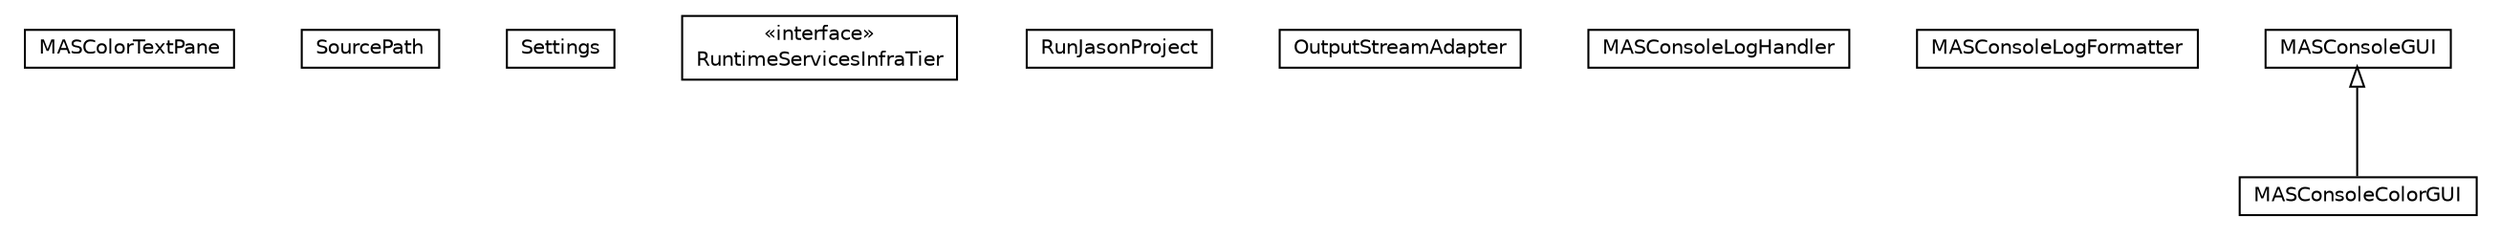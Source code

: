 #!/usr/local/bin/dot
#
# Class diagram 
# Generated by UMLGraph version R5_6 (http://www.umlgraph.org/)
#

digraph G {
	edge [fontname="Helvetica",fontsize=10,labelfontname="Helvetica",labelfontsize=10];
	node [fontname="Helvetica",fontsize=10,shape=plaintext];
	nodesep=0.25;
	ranksep=0.5;
	// jason.runtime.MASColorTextPane
	c6247 [label=<<table title="jason.runtime.MASColorTextPane" border="0" cellborder="1" cellspacing="0" cellpadding="2" port="p" href="./MASColorTextPane.html">
		<tr><td><table border="0" cellspacing="0" cellpadding="1">
<tr><td align="center" balign="center"> MASColorTextPane </td></tr>
		</table></td></tr>
		</table>>, URL="./MASColorTextPane.html", fontname="Helvetica", fontcolor="black", fontsize=10.0];
	// jason.runtime.SourcePath
	c6248 [label=<<table title="jason.runtime.SourcePath" border="0" cellborder="1" cellspacing="0" cellpadding="2" port="p" href="./SourcePath.html">
		<tr><td><table border="0" cellspacing="0" cellpadding="1">
<tr><td align="center" balign="center"> SourcePath </td></tr>
		</table></td></tr>
		</table>>, URL="./SourcePath.html", fontname="Helvetica", fontcolor="black", fontsize=10.0];
	// jason.runtime.Settings
	c6249 [label=<<table title="jason.runtime.Settings" border="0" cellborder="1" cellspacing="0" cellpadding="2" port="p" href="./Settings.html">
		<tr><td><table border="0" cellspacing="0" cellpadding="1">
<tr><td align="center" balign="center"> Settings </td></tr>
		</table></td></tr>
		</table>>, URL="./Settings.html", fontname="Helvetica", fontcolor="black", fontsize=10.0];
	// jason.runtime.RuntimeServicesInfraTier
	c6250 [label=<<table title="jason.runtime.RuntimeServicesInfraTier" border="0" cellborder="1" cellspacing="0" cellpadding="2" port="p" href="./RuntimeServicesInfraTier.html">
		<tr><td><table border="0" cellspacing="0" cellpadding="1">
<tr><td align="center" balign="center"> &#171;interface&#187; </td></tr>
<tr><td align="center" balign="center"> RuntimeServicesInfraTier </td></tr>
		</table></td></tr>
		</table>>, URL="./RuntimeServicesInfraTier.html", fontname="Helvetica", fontcolor="black", fontsize=10.0];
	// jason.runtime.RunJasonProject
	c6251 [label=<<table title="jason.runtime.RunJasonProject" border="0" cellborder="1" cellspacing="0" cellpadding="2" port="p" href="./RunJasonProject.html">
		<tr><td><table border="0" cellspacing="0" cellpadding="1">
<tr><td align="center" balign="center"> RunJasonProject </td></tr>
		</table></td></tr>
		</table>>, URL="./RunJasonProject.html", fontname="Helvetica", fontcolor="black", fontsize=10.0];
	// jason.runtime.OutputStreamAdapter
	c6252 [label=<<table title="jason.runtime.OutputStreamAdapter" border="0" cellborder="1" cellspacing="0" cellpadding="2" port="p" href="./OutputStreamAdapter.html">
		<tr><td><table border="0" cellspacing="0" cellpadding="1">
<tr><td align="center" balign="center"> OutputStreamAdapter </td></tr>
		</table></td></tr>
		</table>>, URL="./OutputStreamAdapter.html", fontname="Helvetica", fontcolor="black", fontsize=10.0];
	// jason.runtime.MASConsoleLogHandler
	c6253 [label=<<table title="jason.runtime.MASConsoleLogHandler" border="0" cellborder="1" cellspacing="0" cellpadding="2" port="p" href="./MASConsoleLogHandler.html">
		<tr><td><table border="0" cellspacing="0" cellpadding="1">
<tr><td align="center" balign="center"> MASConsoleLogHandler </td></tr>
		</table></td></tr>
		</table>>, URL="./MASConsoleLogHandler.html", fontname="Helvetica", fontcolor="black", fontsize=10.0];
	// jason.runtime.MASConsoleLogFormatter
	c6254 [label=<<table title="jason.runtime.MASConsoleLogFormatter" border="0" cellborder="1" cellspacing="0" cellpadding="2" port="p" href="./MASConsoleLogFormatter.html">
		<tr><td><table border="0" cellspacing="0" cellpadding="1">
<tr><td align="center" balign="center"> MASConsoleLogFormatter </td></tr>
		</table></td></tr>
		</table>>, URL="./MASConsoleLogFormatter.html", fontname="Helvetica", fontcolor="black", fontsize=10.0];
	// jason.runtime.MASConsoleGUI
	c6255 [label=<<table title="jason.runtime.MASConsoleGUI" border="0" cellborder="1" cellspacing="0" cellpadding="2" port="p" href="./MASConsoleGUI.html">
		<tr><td><table border="0" cellspacing="0" cellpadding="1">
<tr><td align="center" balign="center"> MASConsoleGUI </td></tr>
		</table></td></tr>
		</table>>, URL="./MASConsoleGUI.html", fontname="Helvetica", fontcolor="black", fontsize=10.0];
	// jason.runtime.MASConsoleColorGUI
	c6256 [label=<<table title="jason.runtime.MASConsoleColorGUI" border="0" cellborder="1" cellspacing="0" cellpadding="2" port="p" href="./MASConsoleColorGUI.html">
		<tr><td><table border="0" cellspacing="0" cellpadding="1">
<tr><td align="center" balign="center"> MASConsoleColorGUI </td></tr>
		</table></td></tr>
		</table>>, URL="./MASConsoleColorGUI.html", fontname="Helvetica", fontcolor="black", fontsize=10.0];
	//jason.runtime.MASConsoleColorGUI extends jason.runtime.MASConsoleGUI
	c6255:p -> c6256:p [dir=back,arrowtail=empty];
}

